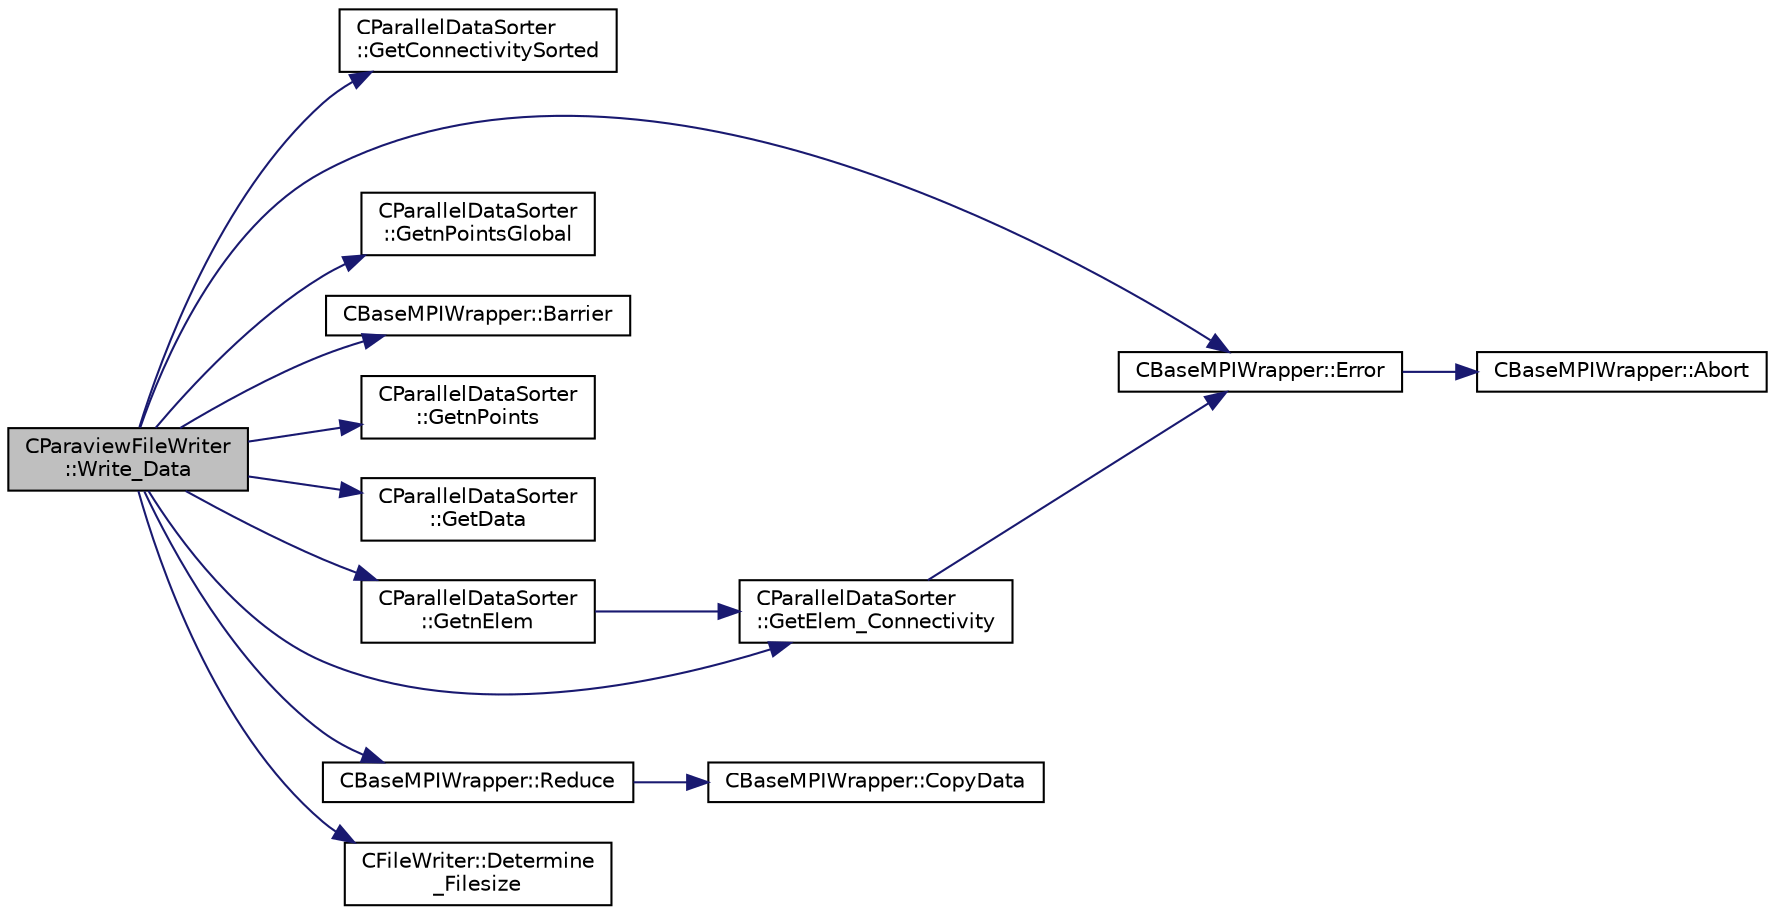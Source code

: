 digraph "CParaviewFileWriter::Write_Data"
{
  edge [fontname="Helvetica",fontsize="10",labelfontname="Helvetica",labelfontsize="10"];
  node [fontname="Helvetica",fontsize="10",shape=record];
  rankdir="LR";
  Node4 [label="CParaviewFileWriter\l::Write_Data",height=0.2,width=0.4,color="black", fillcolor="grey75", style="filled", fontcolor="black"];
  Node4 -> Node5 [color="midnightblue",fontsize="10",style="solid",fontname="Helvetica"];
  Node5 [label="CParallelDataSorter\l::GetConnectivitySorted",height=0.2,width=0.4,color="black", fillcolor="white", style="filled",URL="$class_c_parallel_data_sorter.html#a6341aad43be6d30df98ed389bc855176",tooltip="Check whether the current connectivity is sorted (i.e. if SortConnectivity has been called) ..."];
  Node4 -> Node6 [color="midnightblue",fontsize="10",style="solid",fontname="Helvetica"];
  Node6 [label="CBaseMPIWrapper::Error",height=0.2,width=0.4,color="black", fillcolor="white", style="filled",URL="$class_c_base_m_p_i_wrapper.html#a04457c47629bda56704e6a8804833eeb"];
  Node6 -> Node7 [color="midnightblue",fontsize="10",style="solid",fontname="Helvetica"];
  Node7 [label="CBaseMPIWrapper::Abort",height=0.2,width=0.4,color="black", fillcolor="white", style="filled",URL="$class_c_base_m_p_i_wrapper.html#a21ef5681e2acb532d345e9bab173ef07"];
  Node4 -> Node8 [color="midnightblue",fontsize="10",style="solid",fontname="Helvetica"];
  Node8 [label="CParallelDataSorter\l::GetnPointsGlobal",height=0.2,width=0.4,color="black", fillcolor="white", style="filled",URL="$class_c_parallel_data_sorter.html#af22c6cfbbcfad0cf16af5a62a1f4ca6f",tooltip="Get the global number of points (accumulated from all ranks) "];
  Node4 -> Node9 [color="midnightblue",fontsize="10",style="solid",fontname="Helvetica"];
  Node9 [label="CBaseMPIWrapper::Barrier",height=0.2,width=0.4,color="black", fillcolor="white", style="filled",URL="$class_c_base_m_p_i_wrapper.html#a07f24df31c87ac960540ce8ac2b407d2"];
  Node4 -> Node10 [color="midnightblue",fontsize="10",style="solid",fontname="Helvetica"];
  Node10 [label="CParallelDataSorter\l::GetnPoints",height=0.2,width=0.4,color="black", fillcolor="white", style="filled",URL="$class_c_parallel_data_sorter.html#a1afb1c7c56ca79148dd703dc6fc3ce28",tooltip="Get the number of points the local rank owns. "];
  Node4 -> Node11 [color="midnightblue",fontsize="10",style="solid",fontname="Helvetica"];
  Node11 [label="CParallelDataSorter\l::GetData",height=0.2,width=0.4,color="black", fillcolor="white", style="filled",URL="$class_c_parallel_data_sorter.html#adefe6c1b192cff0292738bf72557eb06",tooltip="Get the value of the linear partitioned data.  iField - the output field ID.  iPoint - the point ID..."];
  Node4 -> Node12 [color="midnightblue",fontsize="10",style="solid",fontname="Helvetica"];
  Node12 [label="CParallelDataSorter\l::GetnElem",height=0.2,width=0.4,color="black", fillcolor="white", style="filled",URL="$class_c_parallel_data_sorter.html#a4a8041d2f6104f69d5811461974a8c4a",tooltip="Get the global of elements (accumulated from all ranks and element types) "];
  Node12 -> Node13 [color="midnightblue",fontsize="10",style="solid",fontname="Helvetica"];
  Node13 [label="CParallelDataSorter\l::GetElem_Connectivity",height=0.2,width=0.4,color="black", fillcolor="white", style="filled",URL="$class_c_parallel_data_sorter.html#a72dc4de9131fee6f5d4fec3f435c0e93",tooltip="Get the connectivity of specific element.  type - The type of element, ref GEO_TYPE  iElem - The elem..."];
  Node13 -> Node6 [color="midnightblue",fontsize="10",style="solid",fontname="Helvetica"];
  Node4 -> Node14 [color="midnightblue",fontsize="10",style="solid",fontname="Helvetica"];
  Node14 [label="CBaseMPIWrapper::Reduce",height=0.2,width=0.4,color="black", fillcolor="white", style="filled",URL="$class_c_base_m_p_i_wrapper.html#a860dfcee07be04be175e06d342e0fc68"];
  Node14 -> Node15 [color="midnightblue",fontsize="10",style="solid",fontname="Helvetica"];
  Node15 [label="CBaseMPIWrapper::CopyData",height=0.2,width=0.4,color="black", fillcolor="white", style="filled",URL="$class_c_base_m_p_i_wrapper.html#a4725cc1dd65b161b483e812a538a5e36"];
  Node4 -> Node13 [color="midnightblue",fontsize="10",style="solid",fontname="Helvetica"];
  Node4 -> Node16 [color="midnightblue",fontsize="10",style="solid",fontname="Helvetica"];
  Node16 [label="CFileWriter::Determine\l_Filesize",height=0.2,width=0.4,color="black", fillcolor="white", style="filled",URL="$class_c_file_writer.html#a9981be870ccfb9b46a7b37870c4a7490",tooltip="Determine the file size. "];
}
